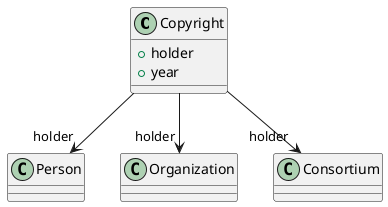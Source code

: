 @startuml
class Copyright {
+holder
+year

}
Copyright -d-> "holder" Person
Copyright -d-> "holder" Organization
Copyright -d-> "holder" Consortium

@enduml